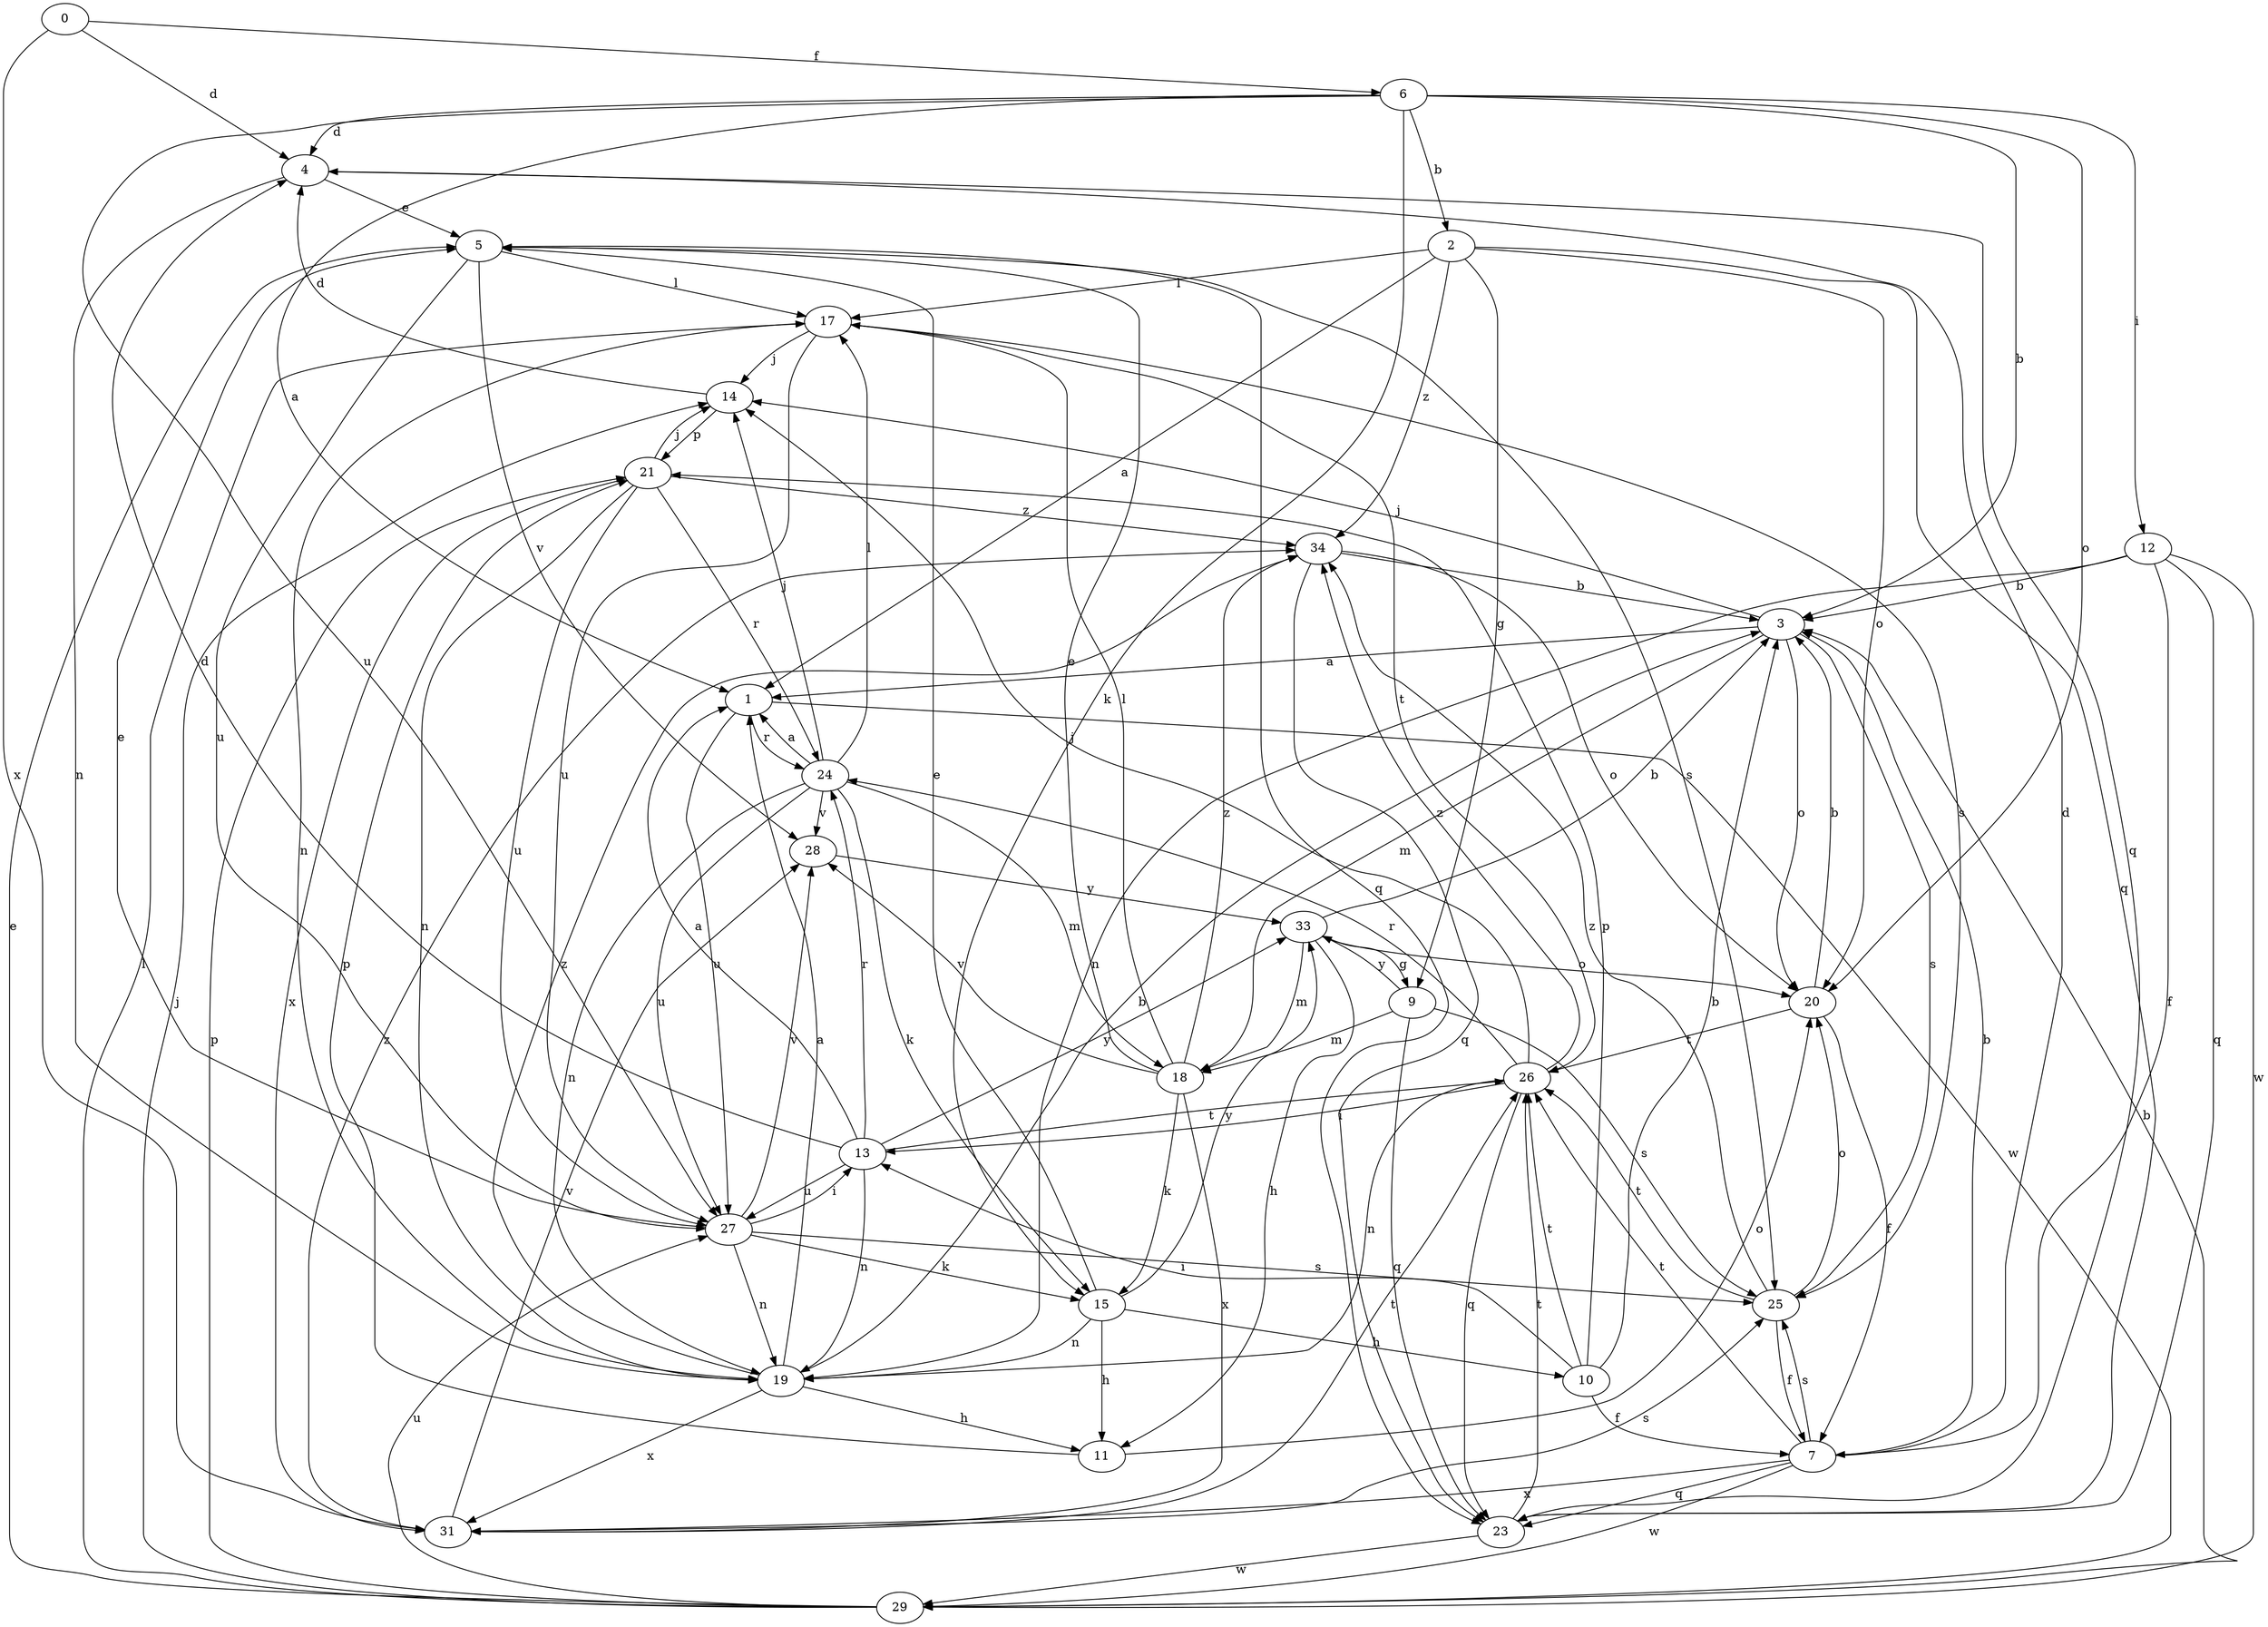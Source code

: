 strict digraph  {
0;
1;
2;
3;
4;
5;
6;
7;
9;
10;
11;
12;
13;
14;
15;
17;
18;
19;
20;
21;
23;
24;
25;
26;
27;
28;
29;
31;
33;
34;
0 -> 4  [label=d];
0 -> 6  [label=f];
0 -> 31  [label=x];
1 -> 24  [label=r];
1 -> 27  [label=u];
1 -> 29  [label=w];
2 -> 1  [label=a];
2 -> 9  [label=g];
2 -> 17  [label=l];
2 -> 20  [label=o];
2 -> 23  [label=q];
2 -> 34  [label=z];
3 -> 1  [label=a];
3 -> 14  [label=j];
3 -> 18  [label=m];
3 -> 20  [label=o];
3 -> 25  [label=s];
4 -> 5  [label=e];
4 -> 19  [label=n];
4 -> 23  [label=q];
5 -> 17  [label=l];
5 -> 23  [label=q];
5 -> 25  [label=s];
5 -> 27  [label=u];
5 -> 28  [label=v];
6 -> 1  [label=a];
6 -> 2  [label=b];
6 -> 3  [label=b];
6 -> 4  [label=d];
6 -> 12  [label=i];
6 -> 15  [label=k];
6 -> 20  [label=o];
6 -> 27  [label=u];
7 -> 3  [label=b];
7 -> 4  [label=d];
7 -> 23  [label=q];
7 -> 25  [label=s];
7 -> 26  [label=t];
7 -> 29  [label=w];
7 -> 31  [label=x];
9 -> 18  [label=m];
9 -> 23  [label=q];
9 -> 25  [label=s];
9 -> 33  [label=y];
10 -> 3  [label=b];
10 -> 7  [label=f];
10 -> 13  [label=i];
10 -> 21  [label=p];
10 -> 26  [label=t];
11 -> 20  [label=o];
11 -> 21  [label=p];
12 -> 3  [label=b];
12 -> 7  [label=f];
12 -> 19  [label=n];
12 -> 23  [label=q];
12 -> 29  [label=w];
13 -> 1  [label=a];
13 -> 4  [label=d];
13 -> 19  [label=n];
13 -> 24  [label=r];
13 -> 26  [label=t];
13 -> 27  [label=u];
13 -> 33  [label=y];
14 -> 4  [label=d];
14 -> 21  [label=p];
15 -> 5  [label=e];
15 -> 10  [label=h];
15 -> 11  [label=h];
15 -> 19  [label=n];
15 -> 33  [label=y];
17 -> 14  [label=j];
17 -> 19  [label=n];
17 -> 25  [label=s];
17 -> 26  [label=t];
17 -> 27  [label=u];
18 -> 5  [label=e];
18 -> 15  [label=k];
18 -> 17  [label=l];
18 -> 28  [label=v];
18 -> 31  [label=x];
18 -> 34  [label=z];
19 -> 1  [label=a];
19 -> 3  [label=b];
19 -> 11  [label=h];
19 -> 31  [label=x];
19 -> 34  [label=z];
20 -> 3  [label=b];
20 -> 7  [label=f];
20 -> 26  [label=t];
21 -> 14  [label=j];
21 -> 19  [label=n];
21 -> 24  [label=r];
21 -> 27  [label=u];
21 -> 31  [label=x];
21 -> 34  [label=z];
23 -> 26  [label=t];
23 -> 29  [label=w];
24 -> 1  [label=a];
24 -> 14  [label=j];
24 -> 15  [label=k];
24 -> 17  [label=l];
24 -> 18  [label=m];
24 -> 19  [label=n];
24 -> 27  [label=u];
24 -> 28  [label=v];
25 -> 7  [label=f];
25 -> 20  [label=o];
25 -> 26  [label=t];
25 -> 34  [label=z];
26 -> 13  [label=i];
26 -> 14  [label=j];
26 -> 19  [label=n];
26 -> 23  [label=q];
26 -> 24  [label=r];
26 -> 34  [label=z];
27 -> 5  [label=e];
27 -> 13  [label=i];
27 -> 15  [label=k];
27 -> 19  [label=n];
27 -> 25  [label=s];
27 -> 28  [label=v];
28 -> 33  [label=y];
29 -> 3  [label=b];
29 -> 5  [label=e];
29 -> 14  [label=j];
29 -> 17  [label=l];
29 -> 21  [label=p];
29 -> 27  [label=u];
31 -> 25  [label=s];
31 -> 26  [label=t];
31 -> 28  [label=v];
31 -> 34  [label=z];
33 -> 3  [label=b];
33 -> 9  [label=g];
33 -> 11  [label=h];
33 -> 18  [label=m];
33 -> 20  [label=o];
34 -> 3  [label=b];
34 -> 20  [label=o];
34 -> 23  [label=q];
}

